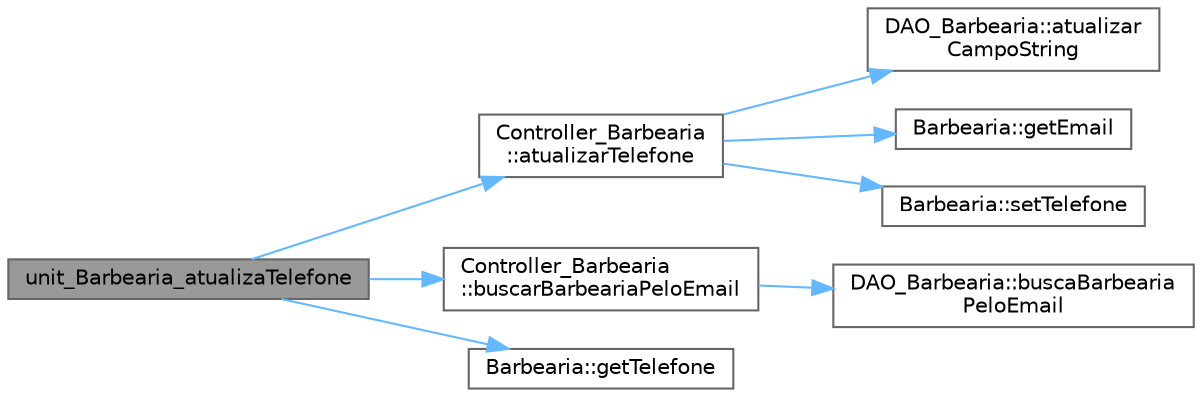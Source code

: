digraph "unit_Barbearia_atualizaTelefone"
{
 // LATEX_PDF_SIZE
  bgcolor="transparent";
  edge [fontname=Helvetica,fontsize=10,labelfontname=Helvetica,labelfontsize=10];
  node [fontname=Helvetica,fontsize=10,shape=box,height=0.2,width=0.4];
  rankdir="LR";
  Node1 [id="Node000001",label="unit_Barbearia_atualizaTelefone",height=0.2,width=0.4,color="gray40", fillcolor="grey60", style="filled", fontcolor="black",tooltip=" "];
  Node1 -> Node2 [id="edge1_Node000001_Node000002",color="steelblue1",style="solid",tooltip=" "];
  Node2 [id="Node000002",label="Controller_Barbearia\l::atualizarTelefone",height=0.2,width=0.4,color="grey40", fillcolor="white", style="filled",URL="$class_controller___barbearia.html#a91f249191328c97b51e7c75cf786eec3",tooltip="Atualiza o telefone da barbearia."];
  Node2 -> Node3 [id="edge2_Node000002_Node000003",color="steelblue1",style="solid",tooltip=" "];
  Node3 [id="Node000003",label="DAO_Barbearia::atualizar\lCampoString",height=0.2,width=0.4,color="grey40", fillcolor="white", style="filled",URL="$class_d_a_o___barbearia.html#a851394412991dc83ac1a49d4a445604b",tooltip="Atualiza um campo de string específico na tabela da barbearia."];
  Node2 -> Node4 [id="edge3_Node000002_Node000004",color="steelblue1",style="solid",tooltip=" "];
  Node4 [id="Node000004",label="Barbearia::getEmail",height=0.2,width=0.4,color="grey40", fillcolor="white", style="filled",URL="$class_barbearia.html#a738c06dff340fdf090f39b2d8752f768",tooltip=" "];
  Node2 -> Node5 [id="edge4_Node000002_Node000005",color="steelblue1",style="solid",tooltip=" "];
  Node5 [id="Node000005",label="Barbearia::setTelefone",height=0.2,width=0.4,color="grey40", fillcolor="white", style="filled",URL="$class_barbearia.html#a6ad970173838e98e2dfdb658ea64f632",tooltip=" "];
  Node1 -> Node6 [id="edge5_Node000001_Node000006",color="steelblue1",style="solid",tooltip=" "];
  Node6 [id="Node000006",label="Controller_Barbearia\l::buscarBarbeariaPeloEmail",height=0.2,width=0.4,color="grey40", fillcolor="white", style="filled",URL="$class_controller___barbearia.html#aa4391f27313c42f55b37af15d640ee97",tooltip="Busca uma barbearia pelo email."];
  Node6 -> Node7 [id="edge6_Node000006_Node000007",color="steelblue1",style="solid",tooltip=" "];
  Node7 [id="Node000007",label="DAO_Barbearia::buscaBarbearia\lPeloEmail",height=0.2,width=0.4,color="grey40", fillcolor="white", style="filled",URL="$class_d_a_o___barbearia.html#a6ac094d11f5e60923974fe4b4761a3ad",tooltip="Busca uma barbearia pelo email."];
  Node1 -> Node8 [id="edge7_Node000001_Node000008",color="steelblue1",style="solid",tooltip=" "];
  Node8 [id="Node000008",label="Barbearia::getTelefone",height=0.2,width=0.4,color="grey40", fillcolor="white", style="filled",URL="$class_barbearia.html#a261fcf97ad9e76b1f293e3dda239d19d",tooltip=" "];
}
